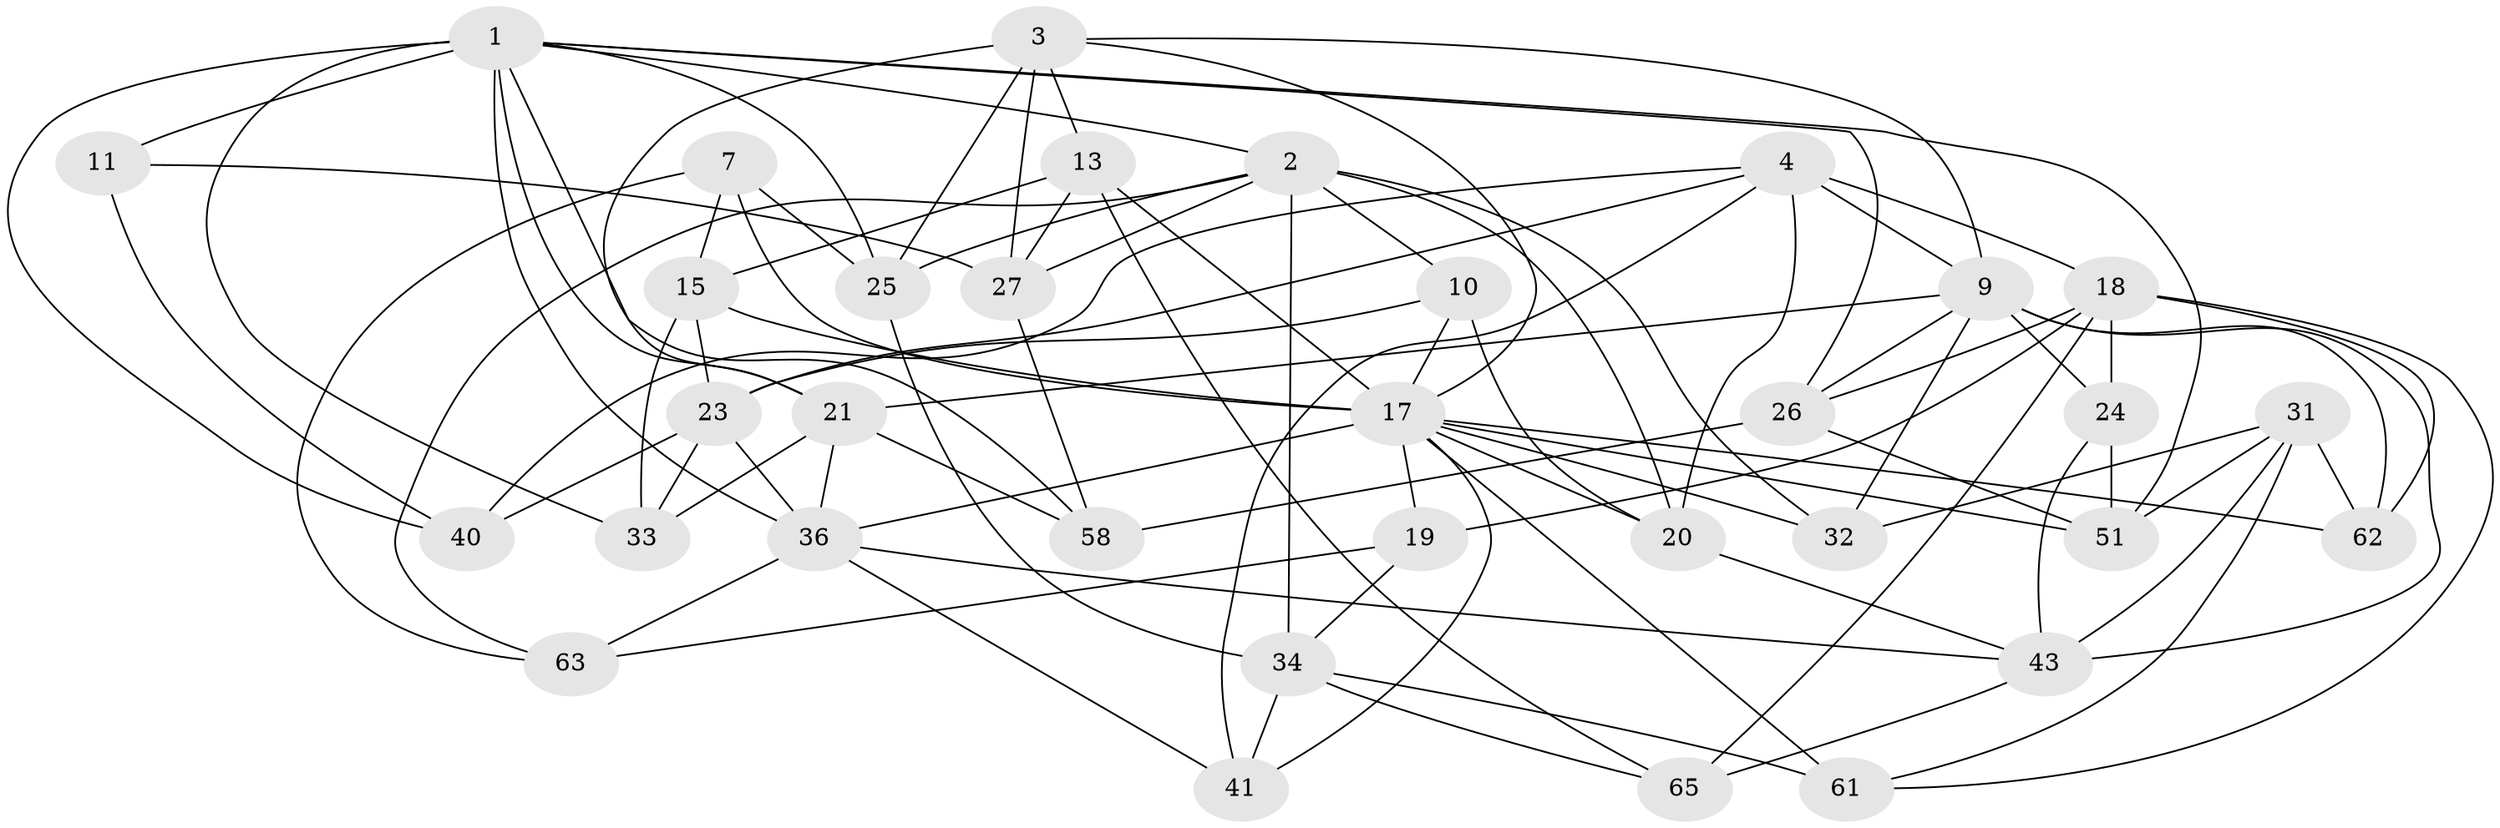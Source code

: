 // original degree distribution, {4: 1.0}
// Generated by graph-tools (version 1.1) at 2025/16/03/09/25 04:16:23]
// undirected, 34 vertices, 92 edges
graph export_dot {
graph [start="1"]
  node [color=gray90,style=filled];
  1 [super="+5+57"];
  2 [super="+16"];
  3 [super="+8"];
  4 [super="+37+6"];
  7;
  9 [super="+12+66"];
  10;
  11;
  13 [super="+28"];
  15 [super="+53"];
  17 [super="+22+48+35"];
  18 [super="+29"];
  19;
  20 [super="+47"];
  21 [super="+60"];
  23 [super="+39+30"];
  24;
  25 [super="+56"];
  26 [super="+44"];
  27 [super="+54"];
  31 [super="+68"];
  32;
  33;
  34 [super="+38"];
  36 [super="+45"];
  40;
  41;
  43 [super="+49"];
  51 [super="+55"];
  58;
  61;
  62;
  63;
  65;
  1 -- 25 [weight=2];
  1 -- 21;
  1 -- 33;
  1 -- 36 [weight=2];
  1 -- 51;
  1 -- 58;
  1 -- 40;
  1 -- 2;
  1 -- 11;
  1 -- 26;
  2 -- 10;
  2 -- 20;
  2 -- 34;
  2 -- 32;
  2 -- 27;
  2 -- 63;
  2 -- 25;
  3 -- 27;
  3 -- 21;
  3 -- 25;
  3 -- 13;
  3 -- 9;
  3 -- 17;
  4 -- 40;
  4 -- 9;
  4 -- 23 [weight=3];
  4 -- 41;
  4 -- 18;
  4 -- 20;
  7 -- 15;
  7 -- 63;
  7 -- 25;
  7 -- 17;
  9 -- 62;
  9 -- 24;
  9 -- 43;
  9 -- 32;
  9 -- 21;
  9 -- 26;
  10 -- 23;
  10 -- 20;
  10 -- 17;
  11 -- 40;
  11 -- 27 [weight=2];
  13 -- 65;
  13 -- 27;
  13 -- 17;
  13 -- 15 [weight=2];
  15 -- 23;
  15 -- 17;
  15 -- 33;
  17 -- 32;
  17 -- 51;
  17 -- 36;
  17 -- 41;
  17 -- 62;
  17 -- 20 [weight=2];
  17 -- 19;
  17 -- 61;
  18 -- 61;
  18 -- 26 [weight=2];
  18 -- 65;
  18 -- 19;
  18 -- 24;
  18 -- 62;
  19 -- 63;
  19 -- 34;
  20 -- 43;
  21 -- 33;
  21 -- 58;
  21 -- 36;
  23 -- 33;
  23 -- 40;
  23 -- 36;
  24 -- 51;
  24 -- 43;
  25 -- 34;
  26 -- 51;
  26 -- 58;
  27 -- 58;
  31 -- 32;
  31 -- 51 [weight=2];
  31 -- 61;
  31 -- 62;
  31 -- 43;
  34 -- 61;
  34 -- 65;
  34 -- 41;
  36 -- 41;
  36 -- 43;
  36 -- 63;
  43 -- 65;
}
